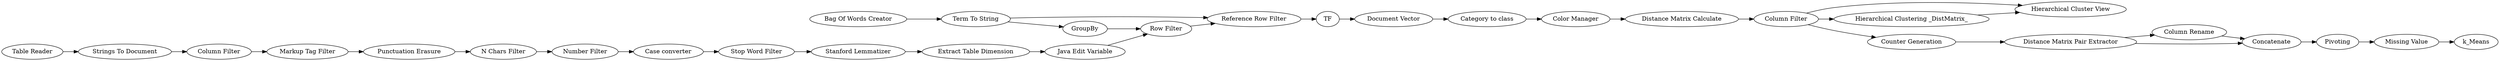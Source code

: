 digraph {
	"-2926805041989210415_109" [label="Document Vector"]
	"-2926805041989210415_31" [label="Hierarchical Cluster View"]
	"-2926805041989210415_30" [label="Hierarchical Clustering _DistMatrix_"]
	"-2926805041989210415_812" [label="Table Reader"]
	"-2926805041989210415_41" [label="Punctuation Erasure"]
	"-2926805041989210415_59" [label="Category to class"]
	"-2926805041989210415_40" [label="Distance Matrix Calculate"]
	"-7600489853804333986_66" [label="Extract Table Dimension"]
	"-7600489853804333986_49" [label=GroupBy]
	"-2926805041989210415_29" [label="Column Filter"]
	"-2926805041989210415_821" [label="Missing Value"]
	"-7600489853804333986_50" [label="Row Filter"]
	"-2926805041989210415_818" [label="Column Rename"]
	"-2926805041989210415_815" [label="Distance Matrix Pair Extractor"]
	"-2926805041989210415_816" [label="Counter Generation"]
	"-7600489853804333986_68" [label="Bag Of Words Creator"]
	"-2926805041989210415_814" [label=k_Means]
	"-7600489853804333986_65" [label=TF]
	"-2926805041989210415_44" [label="Case converter"]
	"-7600489853804333986_67" [label="Java Edit Variable"]
	"-2926805041989210415_813" [label="Stop Word Filter"]
	"-2926805041989210415_42" [label="N Chars Filter"]
	"-2926805041989210415_817" [label=Pivoting]
	"-2926805041989210415_55" [label="Color Manager"]
	"-7600489853804333986_48" [label="Term To String"]
	"-7600489853804333986_51" [label="Reference Row Filter"]
	"-2926805041989210415_784" [label="Stanford Lemmatizer"]
	"-2926805041989210415_819" [label=Concatenate]
	"-2926805041989210415_806" [label="Strings To Document"]
	"-2926805041989210415_782" [label="Markup Tag Filter"]
	"-2926805041989210415_43" [label="Number Filter"]
	"-2926805041989210415_808" [label="Column Filter"]
	"-7600489853804333986_50" -> "-7600489853804333986_51"
	"-2926805041989210415_784" -> "-7600489853804333986_66"
	"-7600489853804333986_48" -> "-7600489853804333986_49"
	"-2926805041989210415_817" -> "-2926805041989210415_821"
	"-2926805041989210415_812" -> "-2926805041989210415_806"
	"-2926805041989210415_41" -> "-2926805041989210415_42"
	"-2926805041989210415_29" -> "-2926805041989210415_816"
	"-2926805041989210415_40" -> "-2926805041989210415_29"
	"-2926805041989210415_818" -> "-2926805041989210415_819"
	"-2926805041989210415_109" -> "-2926805041989210415_59"
	"-2926805041989210415_819" -> "-2926805041989210415_817"
	"-2926805041989210415_815" -> "-2926805041989210415_818"
	"-7600489853804333986_68" -> "-7600489853804333986_48"
	"-2926805041989210415_815" -> "-2926805041989210415_819"
	"-2926805041989210415_816" -> "-2926805041989210415_815"
	"-2926805041989210415_55" -> "-2926805041989210415_40"
	"-2926805041989210415_30" -> "-2926805041989210415_31"
	"-7600489853804333986_49" -> "-7600489853804333986_50"
	"-7600489853804333986_66" -> "-7600489853804333986_67"
	"-2926805041989210415_806" -> "-2926805041989210415_808"
	"-2926805041989210415_821" -> "-2926805041989210415_814"
	"-2926805041989210415_813" -> "-2926805041989210415_784"
	"-2926805041989210415_782" -> "-2926805041989210415_41"
	"-7600489853804333986_51" -> "-7600489853804333986_65"
	"-2926805041989210415_44" -> "-2926805041989210415_813"
	"-2926805041989210415_59" -> "-2926805041989210415_55"
	"-7600489853804333986_65" -> "-2926805041989210415_109"
	"-7600489853804333986_67" -> "-7600489853804333986_50"
	"-2926805041989210415_42" -> "-2926805041989210415_43"
	"-2926805041989210415_29" -> "-2926805041989210415_30"
	"-2926805041989210415_808" -> "-2926805041989210415_782"
	"-2926805041989210415_43" -> "-2926805041989210415_44"
	"-7600489853804333986_48" -> "-7600489853804333986_51"
	"-2926805041989210415_29" -> "-2926805041989210415_31"
	rankdir=LR
}
